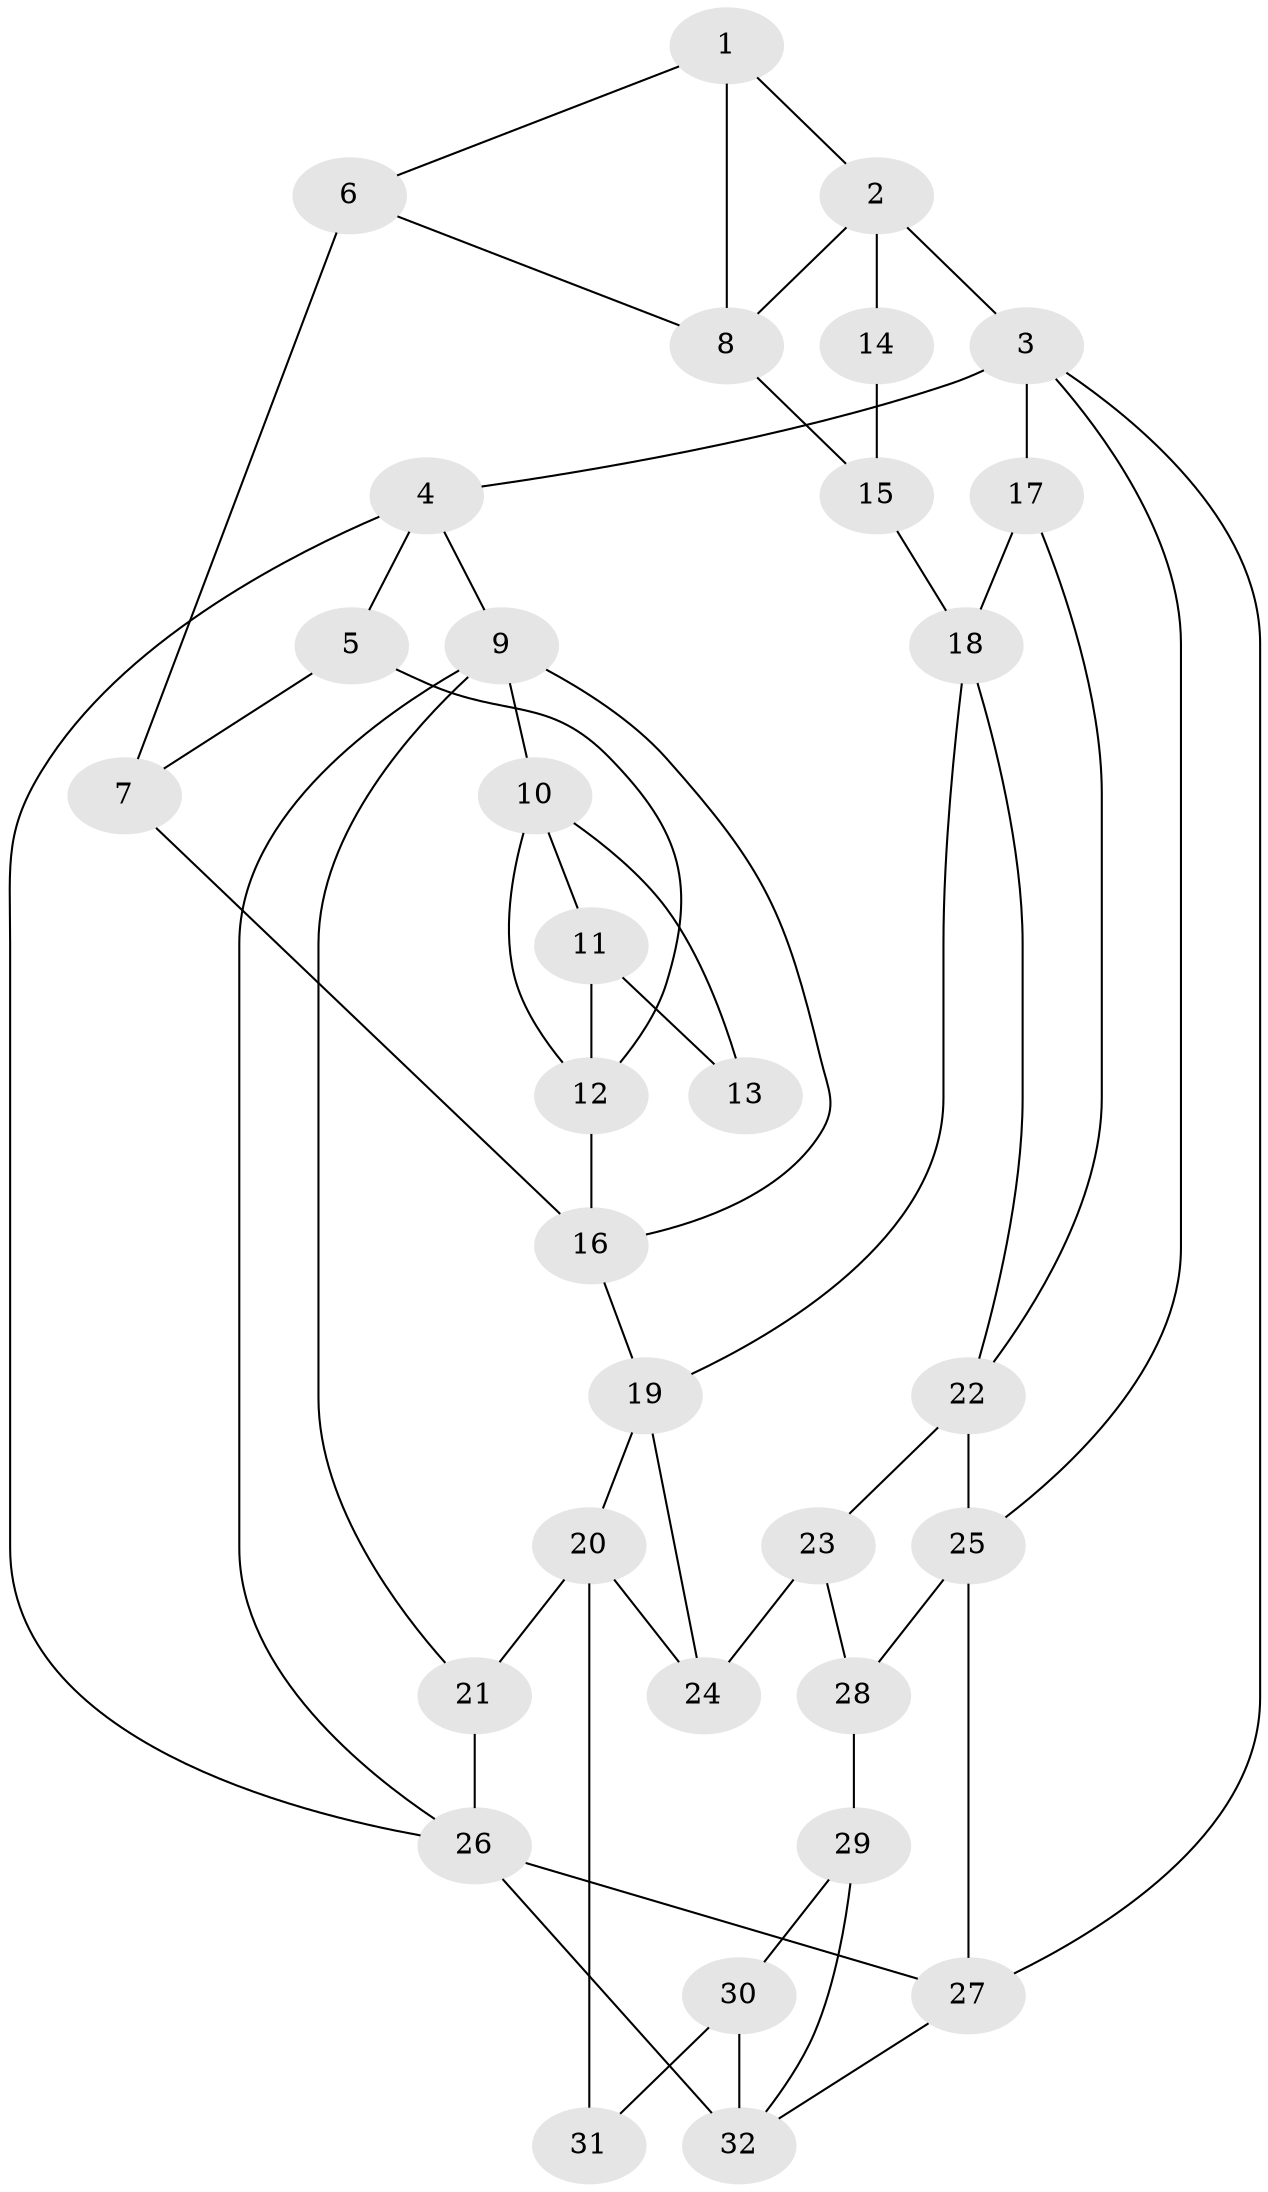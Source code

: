 // original degree distribution, {3: 0.019230769230769232, 5: 0.5, 6: 0.23076923076923078, 4: 0.25}
// Generated by graph-tools (version 1.1) at 2025/54/03/04/25 22:54:29]
// undirected, 32 vertices, 56 edges
graph export_dot {
  node [color=gray90,style=filled];
  1;
  2;
  3;
  4;
  5;
  6;
  7;
  8;
  9;
  10;
  11;
  12;
  13;
  14;
  15;
  16;
  17;
  18;
  19;
  20;
  21;
  22;
  23;
  24;
  25;
  26;
  27;
  28;
  29;
  30;
  31;
  32;
  1 -- 2 [weight=1.0];
  1 -- 6 [weight=1.0];
  1 -- 8 [weight=1.0];
  2 -- 3 [weight=2.0];
  2 -- 8 [weight=1.0];
  2 -- 14 [weight=2.0];
  3 -- 4 [weight=1.0];
  3 -- 17 [weight=1.0];
  3 -- 25 [weight=1.0];
  3 -- 27 [weight=1.0];
  4 -- 5 [weight=1.0];
  4 -- 9 [weight=1.0];
  4 -- 26 [weight=1.0];
  5 -- 7 [weight=1.0];
  5 -- 12 [weight=1.0];
  6 -- 7 [weight=2.0];
  6 -- 8 [weight=1.0];
  7 -- 16 [weight=2.0];
  8 -- 15 [weight=1.0];
  9 -- 10 [weight=2.0];
  9 -- 16 [weight=1.0];
  9 -- 21 [weight=1.0];
  9 -- 26 [weight=2.0];
  10 -- 11 [weight=1.0];
  10 -- 12 [weight=1.0];
  10 -- 13 [weight=2.0];
  11 -- 12 [weight=1.0];
  11 -- 13 [weight=2.0];
  12 -- 16 [weight=2.0];
  14 -- 15 [weight=1.0];
  15 -- 18 [weight=2.0];
  16 -- 19 [weight=1.0];
  17 -- 18 [weight=2.0];
  17 -- 22 [weight=1.0];
  18 -- 19 [weight=1.0];
  18 -- 22 [weight=1.0];
  19 -- 20 [weight=1.0];
  19 -- 24 [weight=1.0];
  20 -- 21 [weight=2.0];
  20 -- 24 [weight=1.0];
  20 -- 31 [weight=2.0];
  21 -- 26 [weight=2.0];
  22 -- 23 [weight=2.0];
  22 -- 25 [weight=1.0];
  23 -- 24 [weight=2.0];
  23 -- 28 [weight=2.0];
  25 -- 27 [weight=2.0];
  25 -- 28 [weight=2.0];
  26 -- 27 [weight=2.0];
  26 -- 32 [weight=1.0];
  27 -- 32 [weight=1.0];
  28 -- 29 [weight=2.0];
  29 -- 30 [weight=1.0];
  29 -- 32 [weight=1.0];
  30 -- 31 [weight=2.0];
  30 -- 32 [weight=3.0];
}

